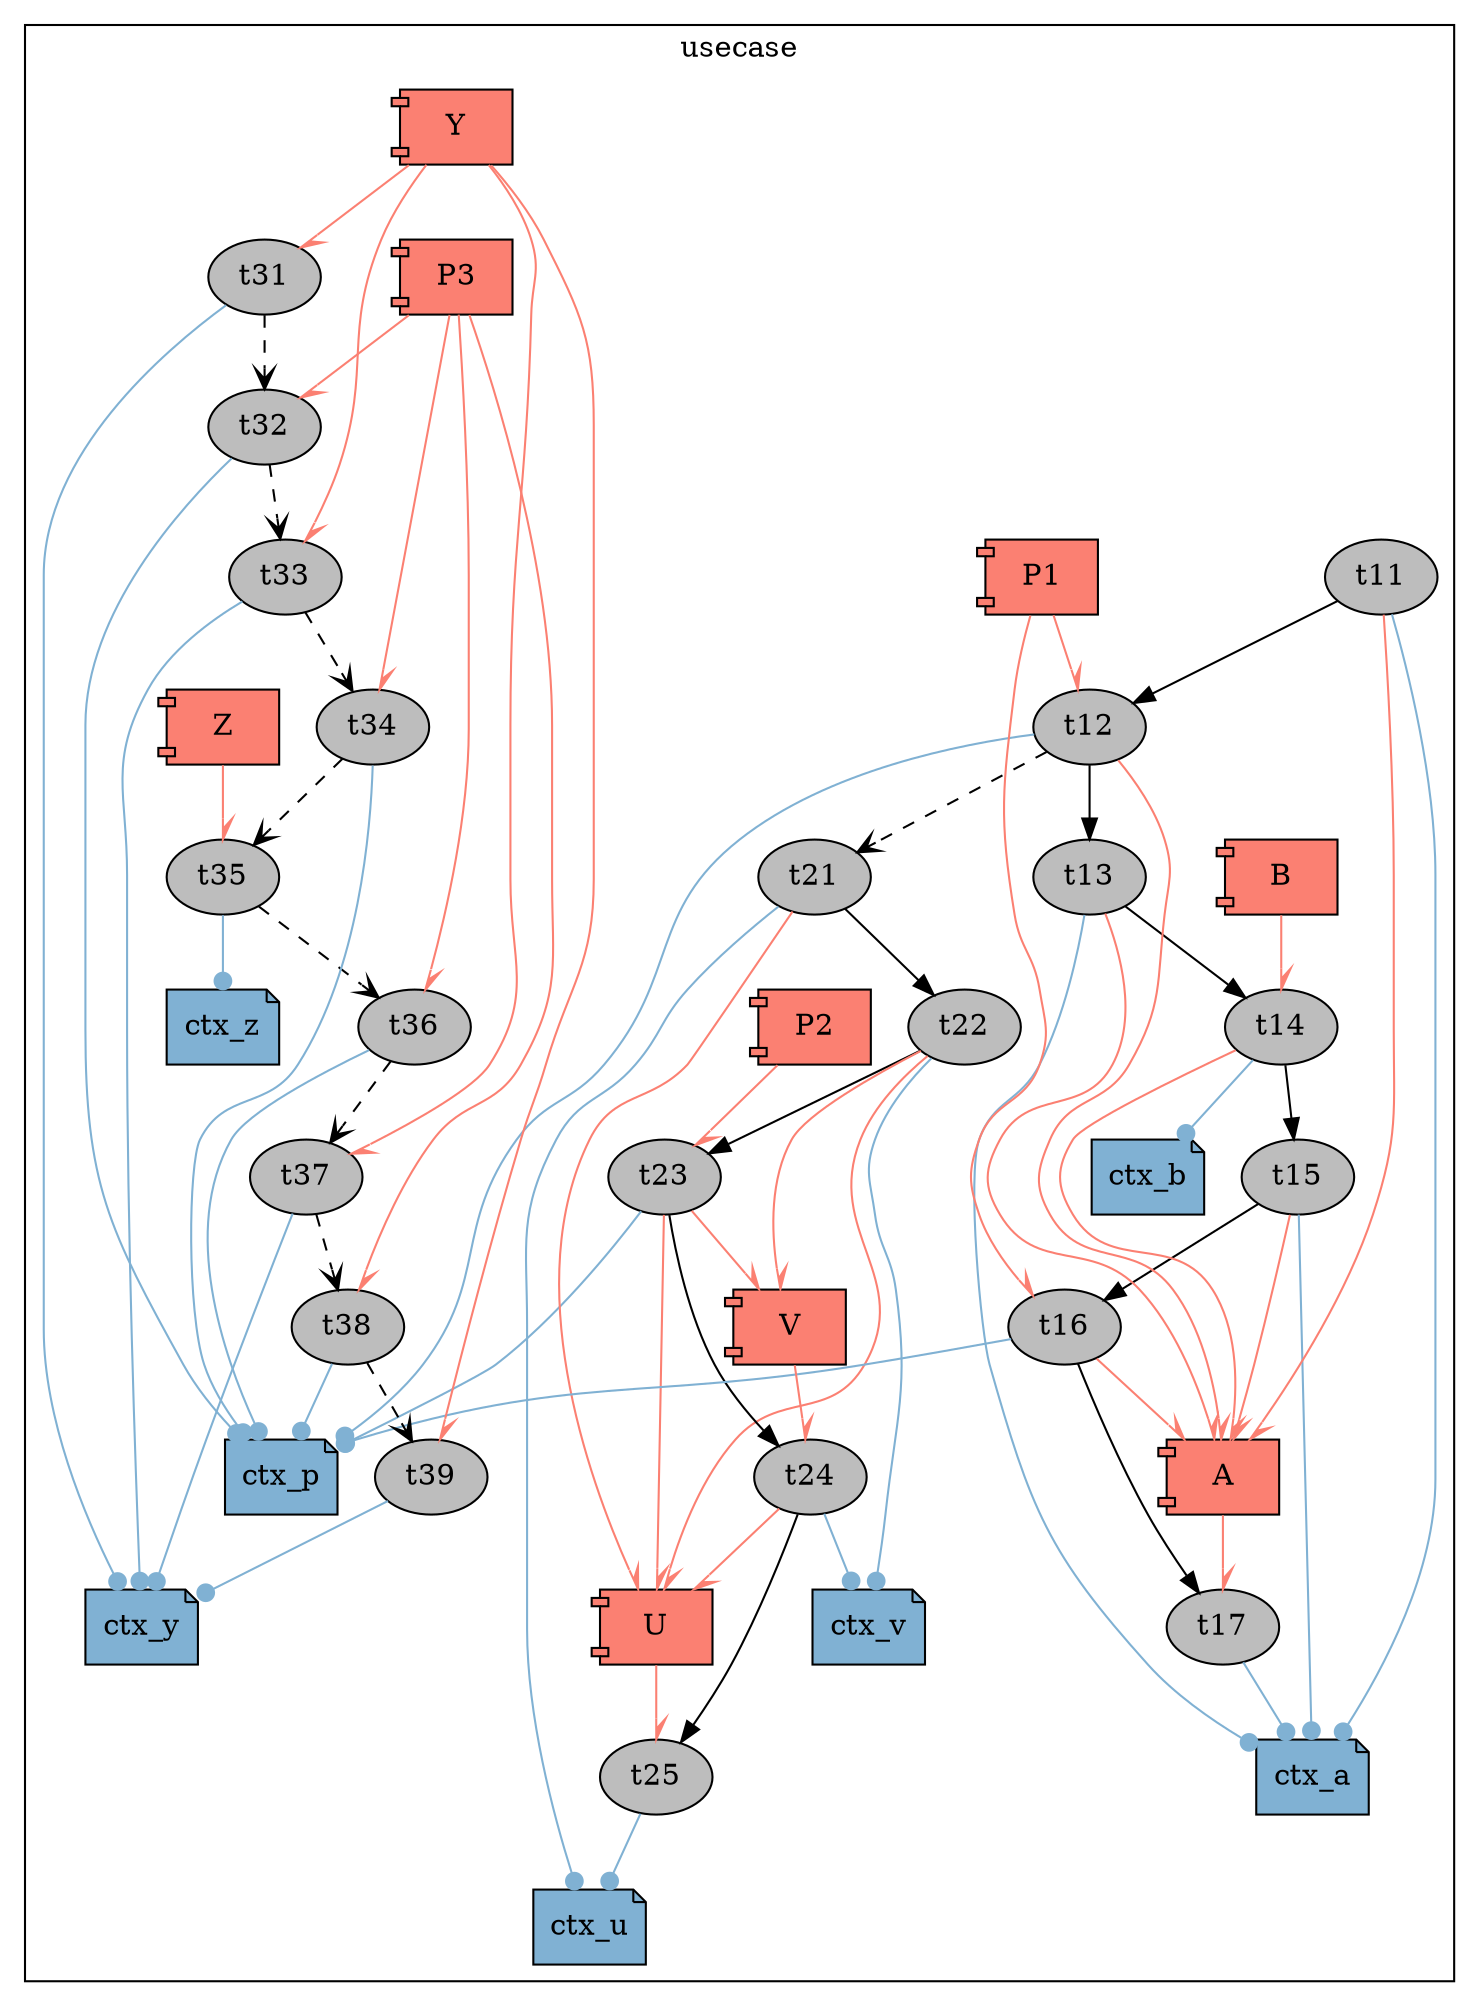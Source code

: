digraph g {
subgraph cluster0 {
  label="usecase";  t35 [style=filled, colorscheme=greys9, fillcolor=4,wcet=10,bcet=5];
  t32 [style=filled, colorscheme=greys9, fillcolor=4,wcet=10,bcet=5];
  t24 [style=filled, colorscheme=greys9, fillcolor=4,wcet=10,bcet=5];
  t15 [style=filled, colorscheme=greys9, fillcolor=4,wcet=10,bcet=5];
  t22 [style=filled, colorscheme=greys9, fillcolor=4,wcet=10,bcet=5];
  t34 [style=filled, colorscheme=greys9, fillcolor=4,wcet=10,bcet=5];
  t23 [style=filled, colorscheme=greys9, fillcolor=4,wcet=10,bcet=5];
  t14 [style=filled, colorscheme=greys9, fillcolor=4,wcet=10,bcet=5];
  t13 [style=filled, colorscheme=greys9, fillcolor=4,wcet=10,bcet=5];
  t25 [style=filled, colorscheme=greys9, fillcolor=4,wcet=10,bcet=5];
  t31 [style=filled, colorscheme=greys9, fillcolor=4,wcet=10,bcet=5];
  t21 [style=filled, colorscheme=greys9, fillcolor=4,wcet=10,bcet=5];
  t11 [style=filled, colorscheme=greys9, fillcolor=4,wcet=10,bcet=5];
  t37 [style=filled, colorscheme=greys9, fillcolor=4,wcet=10,bcet=5];
  t16 [style=filled, colorscheme=greys9, fillcolor=4,wcet=10,bcet=5];
  t33 [style=filled, colorscheme=greys9, fillcolor=4,wcet=10,bcet=5];
  t39 [style=filled, colorscheme=greys9, fillcolor=4,wcet=10,bcet=5];
  t12 [style=filled, colorscheme=greys9, fillcolor=4,wcet=10,bcet=5];
  t38 [style=filled, colorscheme=greys9, fillcolor=4,wcet=10,bcet=5];
  t36 [style=filled, colorscheme=greys9, fillcolor=4,wcet=10,bcet=5];
  t17 [style=filled, colorscheme=greys9, fillcolor=4,wcet=10,bcet=5];
  A [shape=component, colorscheme=set36, fillcolor=4, style=filled];
  B [shape=component, colorscheme=set36, fillcolor=4, style=filled];
  U [shape=component, colorscheme=set36, fillcolor=4, style=filled];
  V [shape=component, colorscheme=set36, fillcolor=4, style=filled];
  Y [shape=component, colorscheme=set36, fillcolor=4, style=filled];
  Z [shape=component, colorscheme=set36, fillcolor=4, style=filled];
  P1 [shape=component, colorscheme=set36, fillcolor=4, style=filled];
  P2 [shape=component, colorscheme=set36, fillcolor=4, style=filled];
  P3 [shape=component, colorscheme=set36, fillcolor=4, style=filled];
  ctx_a [shape=note, colorscheme=set36, fillcolor=5, style=filled,priority=0];
  ctx_b [shape=note, colorscheme=set36, fillcolor=5, style=filled,priority=0];
  ctx_u [shape=note, colorscheme=set36, fillcolor=5, style=filled,priority=0];
  ctx_v [shape=note, colorscheme=set36, fillcolor=5, style=filled,priority=0];
  ctx_y [shape=note, colorscheme=set36, fillcolor=5, style=filled,priority=0];
  ctx_z [shape=note, colorscheme=set36, fillcolor=5, style=filled,priority=0];
  ctx_p [shape=note, colorscheme=set36, fillcolor=5, style=filled,priority=0];
  t11 -> t12 [];
  t12 -> t21 [style=dashed, arrowhead=open];
  t12 -> t13 [];
  t13 -> t14 [];
  t14 -> t15 [];
  t15 -> t16 [];
  t16 -> t17 [];
  t21 -> t22 [];
  t22 -> t23 [];
  t23 -> t24 [];
  t24 -> t25 [];
  t31 -> t32 [style=dashed, arrowhead=open];
  t32 -> t33 [style=dashed, arrowhead=open];
  t33 -> t34 [style=dashed, arrowhead=open];
  t34 -> t35 [style=dashed, arrowhead=open];
  t35 -> t36 [style=dashed, arrowhead=open];
  t36 -> t37 [style=dashed, arrowhead=open];
  t37 -> t38 [style=dashed, arrowhead=open];
  t38 -> t39 [style=dashed, arrowhead=open];
  t11 -> A [arrowhead=halfopen, colorscheme=set36, color=4];
  t12 -> A [arrowhead=halfopen, colorscheme=set36, color=4];
  P1 -> t12 [arrowhead=halfopen, colorscheme=set36, color=4];
  t13 -> A [arrowhead=halfopen, colorscheme=set36, color=4];
  t14 -> A [arrowhead=halfopen, colorscheme=set36, color=4];
  B -> t14 [arrowhead=halfopen, colorscheme=set36, color=4];
  t15 -> A [arrowhead=halfopen, colorscheme=set36, color=4];
  t16 -> A [arrowhead=halfopen, colorscheme=set36, color=4];
  P1 -> t16 [arrowhead=halfopen, colorscheme=set36, color=4];
  t21 -> U [arrowhead=halfopen, colorscheme=set36, color=4];
  t22 -> U [arrowhead=halfopen, colorscheme=set36, color=4];
  t22 -> V [arrowhead=halfopen, colorscheme=set36, color=4];
  t23 -> U [arrowhead=halfopen, colorscheme=set36, color=4];
  t23 -> V [arrowhead=halfopen, colorscheme=set36, color=4];
  P2 -> t23 [arrowhead=halfopen, colorscheme=set36, color=4];
  t24 -> U [arrowhead=halfopen, colorscheme=set36, color=4];
  V -> t24 [arrowhead=halfopen, colorscheme=set36, color=4];
  A -> t17 [arrowhead=halfopen, colorscheme=set36, color=4];
  U -> t25 [arrowhead=halfopen, colorscheme=set36, color=4];
  Y -> t31 [arrowhead=halfopen, colorscheme=set36, color=4];
  Y -> t33 [arrowhead=halfopen, colorscheme=set36, color=4];
  Y -> t37 [arrowhead=halfopen, colorscheme=set36, color=4];
  Y -> t39 [arrowhead=halfopen, colorscheme=set36, color=4];
  Z -> t35 [arrowhead=halfopen, colorscheme=set36, color=4];
  P3 -> t32 [arrowhead=halfopen, colorscheme=set36, color=4];
  P3 -> t34 [arrowhead=halfopen, colorscheme=set36, color=4];
  P3 -> t36 [arrowhead=halfopen, colorscheme=set36, color=4];
  P3 -> t38 [arrowhead=halfopen, colorscheme=set36, color=4];
  t11 -> ctx_a [arrowhead=dot, colorscheme=set36, color=5];
  t12 -> ctx_p [arrowhead=dot, colorscheme=set36, color=5];
  t13 -> ctx_a [arrowhead=dot, colorscheme=set36, color=5];
  t14 -> ctx_b [arrowhead=dot, colorscheme=set36, color=5];
  t15 -> ctx_a [arrowhead=dot, colorscheme=set36, color=5];
  t16 -> ctx_p [arrowhead=dot, colorscheme=set36, color=5];
  t17 -> ctx_a [arrowhead=dot, colorscheme=set36, color=5];
  t21 -> ctx_u [arrowhead=dot, colorscheme=set36, color=5];
  t22 -> ctx_v [arrowhead=dot, colorscheme=set36, color=5];
  t23 -> ctx_p [arrowhead=dot, colorscheme=set36, color=5];
  t24 -> ctx_v [arrowhead=dot, colorscheme=set36, color=5];
  t25 -> ctx_u [arrowhead=dot, colorscheme=set36, color=5];
  t31 -> ctx_y [arrowhead=dot, colorscheme=set36, color=5];
  t32 -> ctx_p [arrowhead=dot, colorscheme=set36, color=5];
  t33 -> ctx_y [arrowhead=dot, colorscheme=set36, color=5];
  t34 -> ctx_p [arrowhead=dot, colorscheme=set36, color=5];
  t35 -> ctx_z [arrowhead=dot, colorscheme=set36, color=5];
  t36 -> ctx_p [arrowhead=dot, colorscheme=set36, color=5];
  t37 -> ctx_y [arrowhead=dot, colorscheme=set36, color=5];
  t38 -> ctx_p [arrowhead=dot, colorscheme=set36, color=5];
  t39 -> ctx_y [arrowhead=dot, colorscheme=set36, color=5];
}}